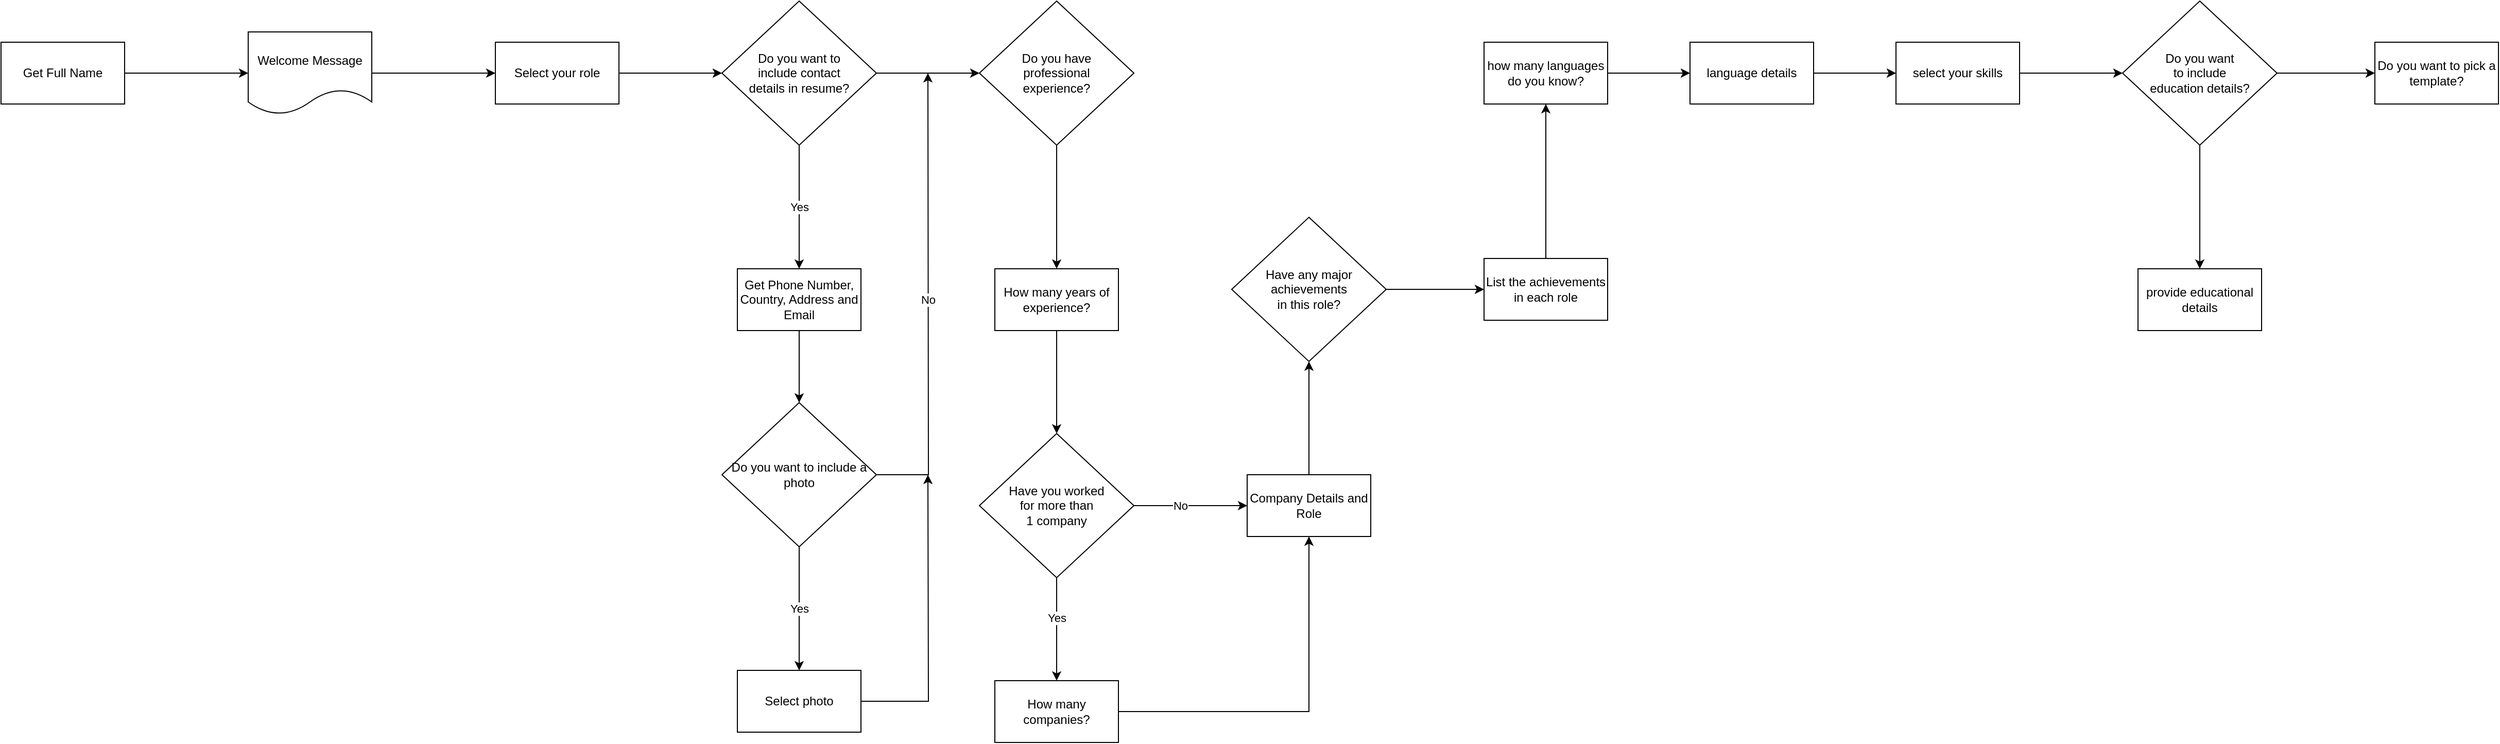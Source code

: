 <mxfile version="21.1.8" type="github">
  <diagram name="Page-1" id="lT0toSpqeVj2PgT5Qb9g">
    <mxGraphModel dx="2924" dy="1148" grid="1" gridSize="10" guides="1" tooltips="1" connect="1" arrows="1" fold="1" page="1" pageScale="1" pageWidth="850" pageHeight="1100" math="0" shadow="0">
      <root>
        <mxCell id="0" />
        <mxCell id="1" parent="0" />
        <mxCell id="cFzRZs5UlGODRAa1Cgox-4" style="edgeStyle=orthogonalEdgeStyle;rounded=0;orthogonalLoop=1;jettySize=auto;html=1;" edge="1" parent="1" source="cFzRZs5UlGODRAa1Cgox-1" target="cFzRZs5UlGODRAa1Cgox-3">
          <mxGeometry relative="1" as="geometry" />
        </mxCell>
        <mxCell id="cFzRZs5UlGODRAa1Cgox-1" value="Get Full Name" style="rounded=0;whiteSpace=wrap;html=1;" vertex="1" parent="1">
          <mxGeometry x="-330" y="360" width="120" height="60" as="geometry" />
        </mxCell>
        <mxCell id="cFzRZs5UlGODRAa1Cgox-7" value="" style="edgeStyle=orthogonalEdgeStyle;rounded=0;orthogonalLoop=1;jettySize=auto;html=1;" edge="1" parent="1" source="cFzRZs5UlGODRAa1Cgox-2" target="cFzRZs5UlGODRAa1Cgox-6">
          <mxGeometry relative="1" as="geometry" />
        </mxCell>
        <mxCell id="cFzRZs5UlGODRAa1Cgox-2" value="Select your role" style="rounded=0;whiteSpace=wrap;html=1;" vertex="1" parent="1">
          <mxGeometry x="150" y="360" width="120" height="60" as="geometry" />
        </mxCell>
        <mxCell id="cFzRZs5UlGODRAa1Cgox-5" style="edgeStyle=orthogonalEdgeStyle;rounded=0;orthogonalLoop=1;jettySize=auto;html=1;" edge="1" parent="1" source="cFzRZs5UlGODRAa1Cgox-3" target="cFzRZs5UlGODRAa1Cgox-2">
          <mxGeometry relative="1" as="geometry" />
        </mxCell>
        <mxCell id="cFzRZs5UlGODRAa1Cgox-3" value="Welcome Message" style="shape=document;whiteSpace=wrap;html=1;boundedLbl=1;" vertex="1" parent="1">
          <mxGeometry x="-90" y="350" width="120" height="80" as="geometry" />
        </mxCell>
        <mxCell id="cFzRZs5UlGODRAa1Cgox-11" value="Yes" style="edgeStyle=orthogonalEdgeStyle;rounded=0;orthogonalLoop=1;jettySize=auto;html=1;" edge="1" parent="1" source="cFzRZs5UlGODRAa1Cgox-6" target="cFzRZs5UlGODRAa1Cgox-10">
          <mxGeometry relative="1" as="geometry" />
        </mxCell>
        <mxCell id="cFzRZs5UlGODRAa1Cgox-13" value="" style="edgeStyle=orthogonalEdgeStyle;rounded=0;orthogonalLoop=1;jettySize=auto;html=1;" edge="1" parent="1" source="cFzRZs5UlGODRAa1Cgox-6" target="cFzRZs5UlGODRAa1Cgox-12">
          <mxGeometry relative="1" as="geometry" />
        </mxCell>
        <mxCell id="cFzRZs5UlGODRAa1Cgox-6" value="Do you want to &lt;br&gt;include contact &lt;br&gt;details in resume?" style="rhombus;whiteSpace=wrap;html=1;rounded=0;" vertex="1" parent="1">
          <mxGeometry x="370" y="320" width="150" height="140" as="geometry" />
        </mxCell>
        <mxCell id="cFzRZs5UlGODRAa1Cgox-57" value="" style="edgeStyle=orthogonalEdgeStyle;rounded=0;orthogonalLoop=1;jettySize=auto;html=1;" edge="1" parent="1" source="cFzRZs5UlGODRAa1Cgox-10" target="cFzRZs5UlGODRAa1Cgox-56">
          <mxGeometry relative="1" as="geometry" />
        </mxCell>
        <mxCell id="cFzRZs5UlGODRAa1Cgox-10" value="Get Phone Number, Country, Address and Email" style="whiteSpace=wrap;html=1;rounded=0;" vertex="1" parent="1">
          <mxGeometry x="385" y="580" width="120" height="60" as="geometry" />
        </mxCell>
        <mxCell id="cFzRZs5UlGODRAa1Cgox-16" value="" style="edgeStyle=orthogonalEdgeStyle;rounded=0;orthogonalLoop=1;jettySize=auto;html=1;" edge="1" parent="1" source="cFzRZs5UlGODRAa1Cgox-12" target="cFzRZs5UlGODRAa1Cgox-15">
          <mxGeometry relative="1" as="geometry" />
        </mxCell>
        <mxCell id="cFzRZs5UlGODRAa1Cgox-12" value="Do you have &lt;br&gt;professional &lt;br&gt;experience?" style="rhombus;whiteSpace=wrap;html=1;rounded=0;" vertex="1" parent="1">
          <mxGeometry x="620" y="320" width="150" height="140" as="geometry" />
        </mxCell>
        <mxCell id="cFzRZs5UlGODRAa1Cgox-22" value="" style="edgeStyle=orthogonalEdgeStyle;rounded=0;orthogonalLoop=1;jettySize=auto;html=1;" edge="1" parent="1" source="cFzRZs5UlGODRAa1Cgox-15" target="cFzRZs5UlGODRAa1Cgox-21">
          <mxGeometry relative="1" as="geometry" />
        </mxCell>
        <mxCell id="cFzRZs5UlGODRAa1Cgox-15" value="How many years of experience?" style="whiteSpace=wrap;html=1;rounded=0;" vertex="1" parent="1">
          <mxGeometry x="635" y="580" width="120" height="60" as="geometry" />
        </mxCell>
        <mxCell id="cFzRZs5UlGODRAa1Cgox-24" value="" style="edgeStyle=orthogonalEdgeStyle;rounded=0;orthogonalLoop=1;jettySize=auto;html=1;" edge="1" parent="1" source="cFzRZs5UlGODRAa1Cgox-21" target="cFzRZs5UlGODRAa1Cgox-23">
          <mxGeometry relative="1" as="geometry" />
        </mxCell>
        <mxCell id="cFzRZs5UlGODRAa1Cgox-34" value="Yes" style="edgeLabel;html=1;align=center;verticalAlign=middle;resizable=0;points=[];" vertex="1" connectable="0" parent="cFzRZs5UlGODRAa1Cgox-24">
          <mxGeometry x="-0.22" relative="1" as="geometry">
            <mxPoint as="offset" />
          </mxGeometry>
        </mxCell>
        <mxCell id="cFzRZs5UlGODRAa1Cgox-32" value="" style="edgeStyle=orthogonalEdgeStyle;rounded=0;orthogonalLoop=1;jettySize=auto;html=1;" edge="1" parent="1" source="cFzRZs5UlGODRAa1Cgox-21" target="cFzRZs5UlGODRAa1Cgox-25">
          <mxGeometry relative="1" as="geometry" />
        </mxCell>
        <mxCell id="cFzRZs5UlGODRAa1Cgox-33" value="No" style="edgeLabel;html=1;align=center;verticalAlign=middle;resizable=0;points=[];" vertex="1" connectable="0" parent="cFzRZs5UlGODRAa1Cgox-32">
          <mxGeometry x="-0.182" relative="1" as="geometry">
            <mxPoint as="offset" />
          </mxGeometry>
        </mxCell>
        <mxCell id="cFzRZs5UlGODRAa1Cgox-21" value="Have you worked &lt;br&gt;for more than &lt;br&gt;1 company" style="rhombus;whiteSpace=wrap;html=1;rounded=0;" vertex="1" parent="1">
          <mxGeometry x="620" y="740" width="150" height="140" as="geometry" />
        </mxCell>
        <mxCell id="cFzRZs5UlGODRAa1Cgox-26" value="" style="edgeStyle=orthogonalEdgeStyle;rounded=0;orthogonalLoop=1;jettySize=auto;html=1;" edge="1" parent="1" source="cFzRZs5UlGODRAa1Cgox-23" target="cFzRZs5UlGODRAa1Cgox-25">
          <mxGeometry relative="1" as="geometry" />
        </mxCell>
        <mxCell id="cFzRZs5UlGODRAa1Cgox-23" value="How many companies?" style="whiteSpace=wrap;html=1;rounded=0;" vertex="1" parent="1">
          <mxGeometry x="635" y="980" width="120" height="60" as="geometry" />
        </mxCell>
        <mxCell id="cFzRZs5UlGODRAa1Cgox-35" value="" style="edgeStyle=orthogonalEdgeStyle;rounded=0;orthogonalLoop=1;jettySize=auto;html=1;" edge="1" parent="1" source="cFzRZs5UlGODRAa1Cgox-25" target="cFzRZs5UlGODRAa1Cgox-29">
          <mxGeometry relative="1" as="geometry" />
        </mxCell>
        <mxCell id="cFzRZs5UlGODRAa1Cgox-25" value="Company Details and Role" style="whiteSpace=wrap;html=1;rounded=0;" vertex="1" parent="1">
          <mxGeometry x="880" y="780" width="120" height="60" as="geometry" />
        </mxCell>
        <mxCell id="cFzRZs5UlGODRAa1Cgox-38" value="" style="edgeStyle=orthogonalEdgeStyle;rounded=0;orthogonalLoop=1;jettySize=auto;html=1;" edge="1" parent="1" source="cFzRZs5UlGODRAa1Cgox-29" target="cFzRZs5UlGODRAa1Cgox-37">
          <mxGeometry relative="1" as="geometry" />
        </mxCell>
        <mxCell id="cFzRZs5UlGODRAa1Cgox-29" value="Have any major&lt;br&gt;achievements&lt;br&gt;in this role?" style="rhombus;whiteSpace=wrap;html=1;rounded=0;" vertex="1" parent="1">
          <mxGeometry x="865" y="530" width="150" height="140" as="geometry" />
        </mxCell>
        <mxCell id="cFzRZs5UlGODRAa1Cgox-40" value="" style="edgeStyle=orthogonalEdgeStyle;rounded=0;orthogonalLoop=1;jettySize=auto;html=1;" edge="1" parent="1" source="cFzRZs5UlGODRAa1Cgox-37" target="cFzRZs5UlGODRAa1Cgox-39">
          <mxGeometry relative="1" as="geometry" />
        </mxCell>
        <mxCell id="cFzRZs5UlGODRAa1Cgox-37" value="List the achievements in each role" style="whiteSpace=wrap;html=1;rounded=0;" vertex="1" parent="1">
          <mxGeometry x="1110" y="570" width="120" height="60" as="geometry" />
        </mxCell>
        <mxCell id="cFzRZs5UlGODRAa1Cgox-42" value="" style="edgeStyle=orthogonalEdgeStyle;rounded=0;orthogonalLoop=1;jettySize=auto;html=1;" edge="1" parent="1" source="cFzRZs5UlGODRAa1Cgox-39" target="cFzRZs5UlGODRAa1Cgox-41">
          <mxGeometry relative="1" as="geometry" />
        </mxCell>
        <mxCell id="cFzRZs5UlGODRAa1Cgox-39" value="how many languages do you know?" style="whiteSpace=wrap;html=1;rounded=0;" vertex="1" parent="1">
          <mxGeometry x="1110" y="360" width="120" height="60" as="geometry" />
        </mxCell>
        <mxCell id="cFzRZs5UlGODRAa1Cgox-44" value="" style="edgeStyle=orthogonalEdgeStyle;rounded=0;orthogonalLoop=1;jettySize=auto;html=1;" edge="1" parent="1" source="cFzRZs5UlGODRAa1Cgox-41" target="cFzRZs5UlGODRAa1Cgox-43">
          <mxGeometry relative="1" as="geometry" />
        </mxCell>
        <mxCell id="cFzRZs5UlGODRAa1Cgox-41" value="language details" style="whiteSpace=wrap;html=1;rounded=0;" vertex="1" parent="1">
          <mxGeometry x="1310" y="360" width="120" height="60" as="geometry" />
        </mxCell>
        <mxCell id="cFzRZs5UlGODRAa1Cgox-49" value="" style="edgeStyle=orthogonalEdgeStyle;rounded=0;orthogonalLoop=1;jettySize=auto;html=1;" edge="1" parent="1" source="cFzRZs5UlGODRAa1Cgox-43" target="cFzRZs5UlGODRAa1Cgox-47">
          <mxGeometry relative="1" as="geometry" />
        </mxCell>
        <mxCell id="cFzRZs5UlGODRAa1Cgox-43" value="select your skills" style="whiteSpace=wrap;html=1;rounded=0;" vertex="1" parent="1">
          <mxGeometry x="1510" y="360" width="120" height="60" as="geometry" />
        </mxCell>
        <mxCell id="cFzRZs5UlGODRAa1Cgox-51" value="" style="edgeStyle=orthogonalEdgeStyle;rounded=0;orthogonalLoop=1;jettySize=auto;html=1;" edge="1" parent="1" source="cFzRZs5UlGODRAa1Cgox-47" target="cFzRZs5UlGODRAa1Cgox-50">
          <mxGeometry relative="1" as="geometry" />
        </mxCell>
        <mxCell id="cFzRZs5UlGODRAa1Cgox-53" value="" style="edgeStyle=orthogonalEdgeStyle;rounded=0;orthogonalLoop=1;jettySize=auto;html=1;" edge="1" parent="1" source="cFzRZs5UlGODRAa1Cgox-47" target="cFzRZs5UlGODRAa1Cgox-52">
          <mxGeometry relative="1" as="geometry" />
        </mxCell>
        <mxCell id="cFzRZs5UlGODRAa1Cgox-47" value="Do you want&lt;br&gt;to include&lt;br&gt;education details?" style="rhombus;whiteSpace=wrap;html=1;rounded=0;" vertex="1" parent="1">
          <mxGeometry x="1730" y="320" width="150" height="140" as="geometry" />
        </mxCell>
        <mxCell id="cFzRZs5UlGODRAa1Cgox-50" value="provide educational details" style="whiteSpace=wrap;html=1;rounded=0;" vertex="1" parent="1">
          <mxGeometry x="1745" y="580" width="120" height="60" as="geometry" />
        </mxCell>
        <mxCell id="cFzRZs5UlGODRAa1Cgox-52" value="Do you want to pick a template?" style="whiteSpace=wrap;html=1;rounded=0;" vertex="1" parent="1">
          <mxGeometry x="1975" y="360" width="120" height="60" as="geometry" />
        </mxCell>
        <mxCell id="cFzRZs5UlGODRAa1Cgox-59" value="No" style="edgeStyle=orthogonalEdgeStyle;rounded=0;orthogonalLoop=1;jettySize=auto;html=1;" edge="1" parent="1" source="cFzRZs5UlGODRAa1Cgox-56">
          <mxGeometry relative="1" as="geometry">
            <mxPoint x="570" y="390" as="targetPoint" />
          </mxGeometry>
        </mxCell>
        <mxCell id="cFzRZs5UlGODRAa1Cgox-61" value="Yes" style="edgeStyle=orthogonalEdgeStyle;rounded=0;orthogonalLoop=1;jettySize=auto;html=1;" edge="1" parent="1" source="cFzRZs5UlGODRAa1Cgox-56" target="cFzRZs5UlGODRAa1Cgox-60">
          <mxGeometry relative="1" as="geometry" />
        </mxCell>
        <mxCell id="cFzRZs5UlGODRAa1Cgox-56" value="Do you want to include a photo" style="rhombus;whiteSpace=wrap;html=1;rounded=0;" vertex="1" parent="1">
          <mxGeometry x="370" y="710" width="150" height="140" as="geometry" />
        </mxCell>
        <mxCell id="cFzRZs5UlGODRAa1Cgox-62" style="edgeStyle=orthogonalEdgeStyle;rounded=0;orthogonalLoop=1;jettySize=auto;html=1;" edge="1" parent="1" source="cFzRZs5UlGODRAa1Cgox-60">
          <mxGeometry relative="1" as="geometry">
            <mxPoint x="570" y="780" as="targetPoint" />
          </mxGeometry>
        </mxCell>
        <mxCell id="cFzRZs5UlGODRAa1Cgox-60" value="Select photo" style="whiteSpace=wrap;html=1;rounded=0;" vertex="1" parent="1">
          <mxGeometry x="385" y="970" width="120" height="60" as="geometry" />
        </mxCell>
      </root>
    </mxGraphModel>
  </diagram>
</mxfile>
